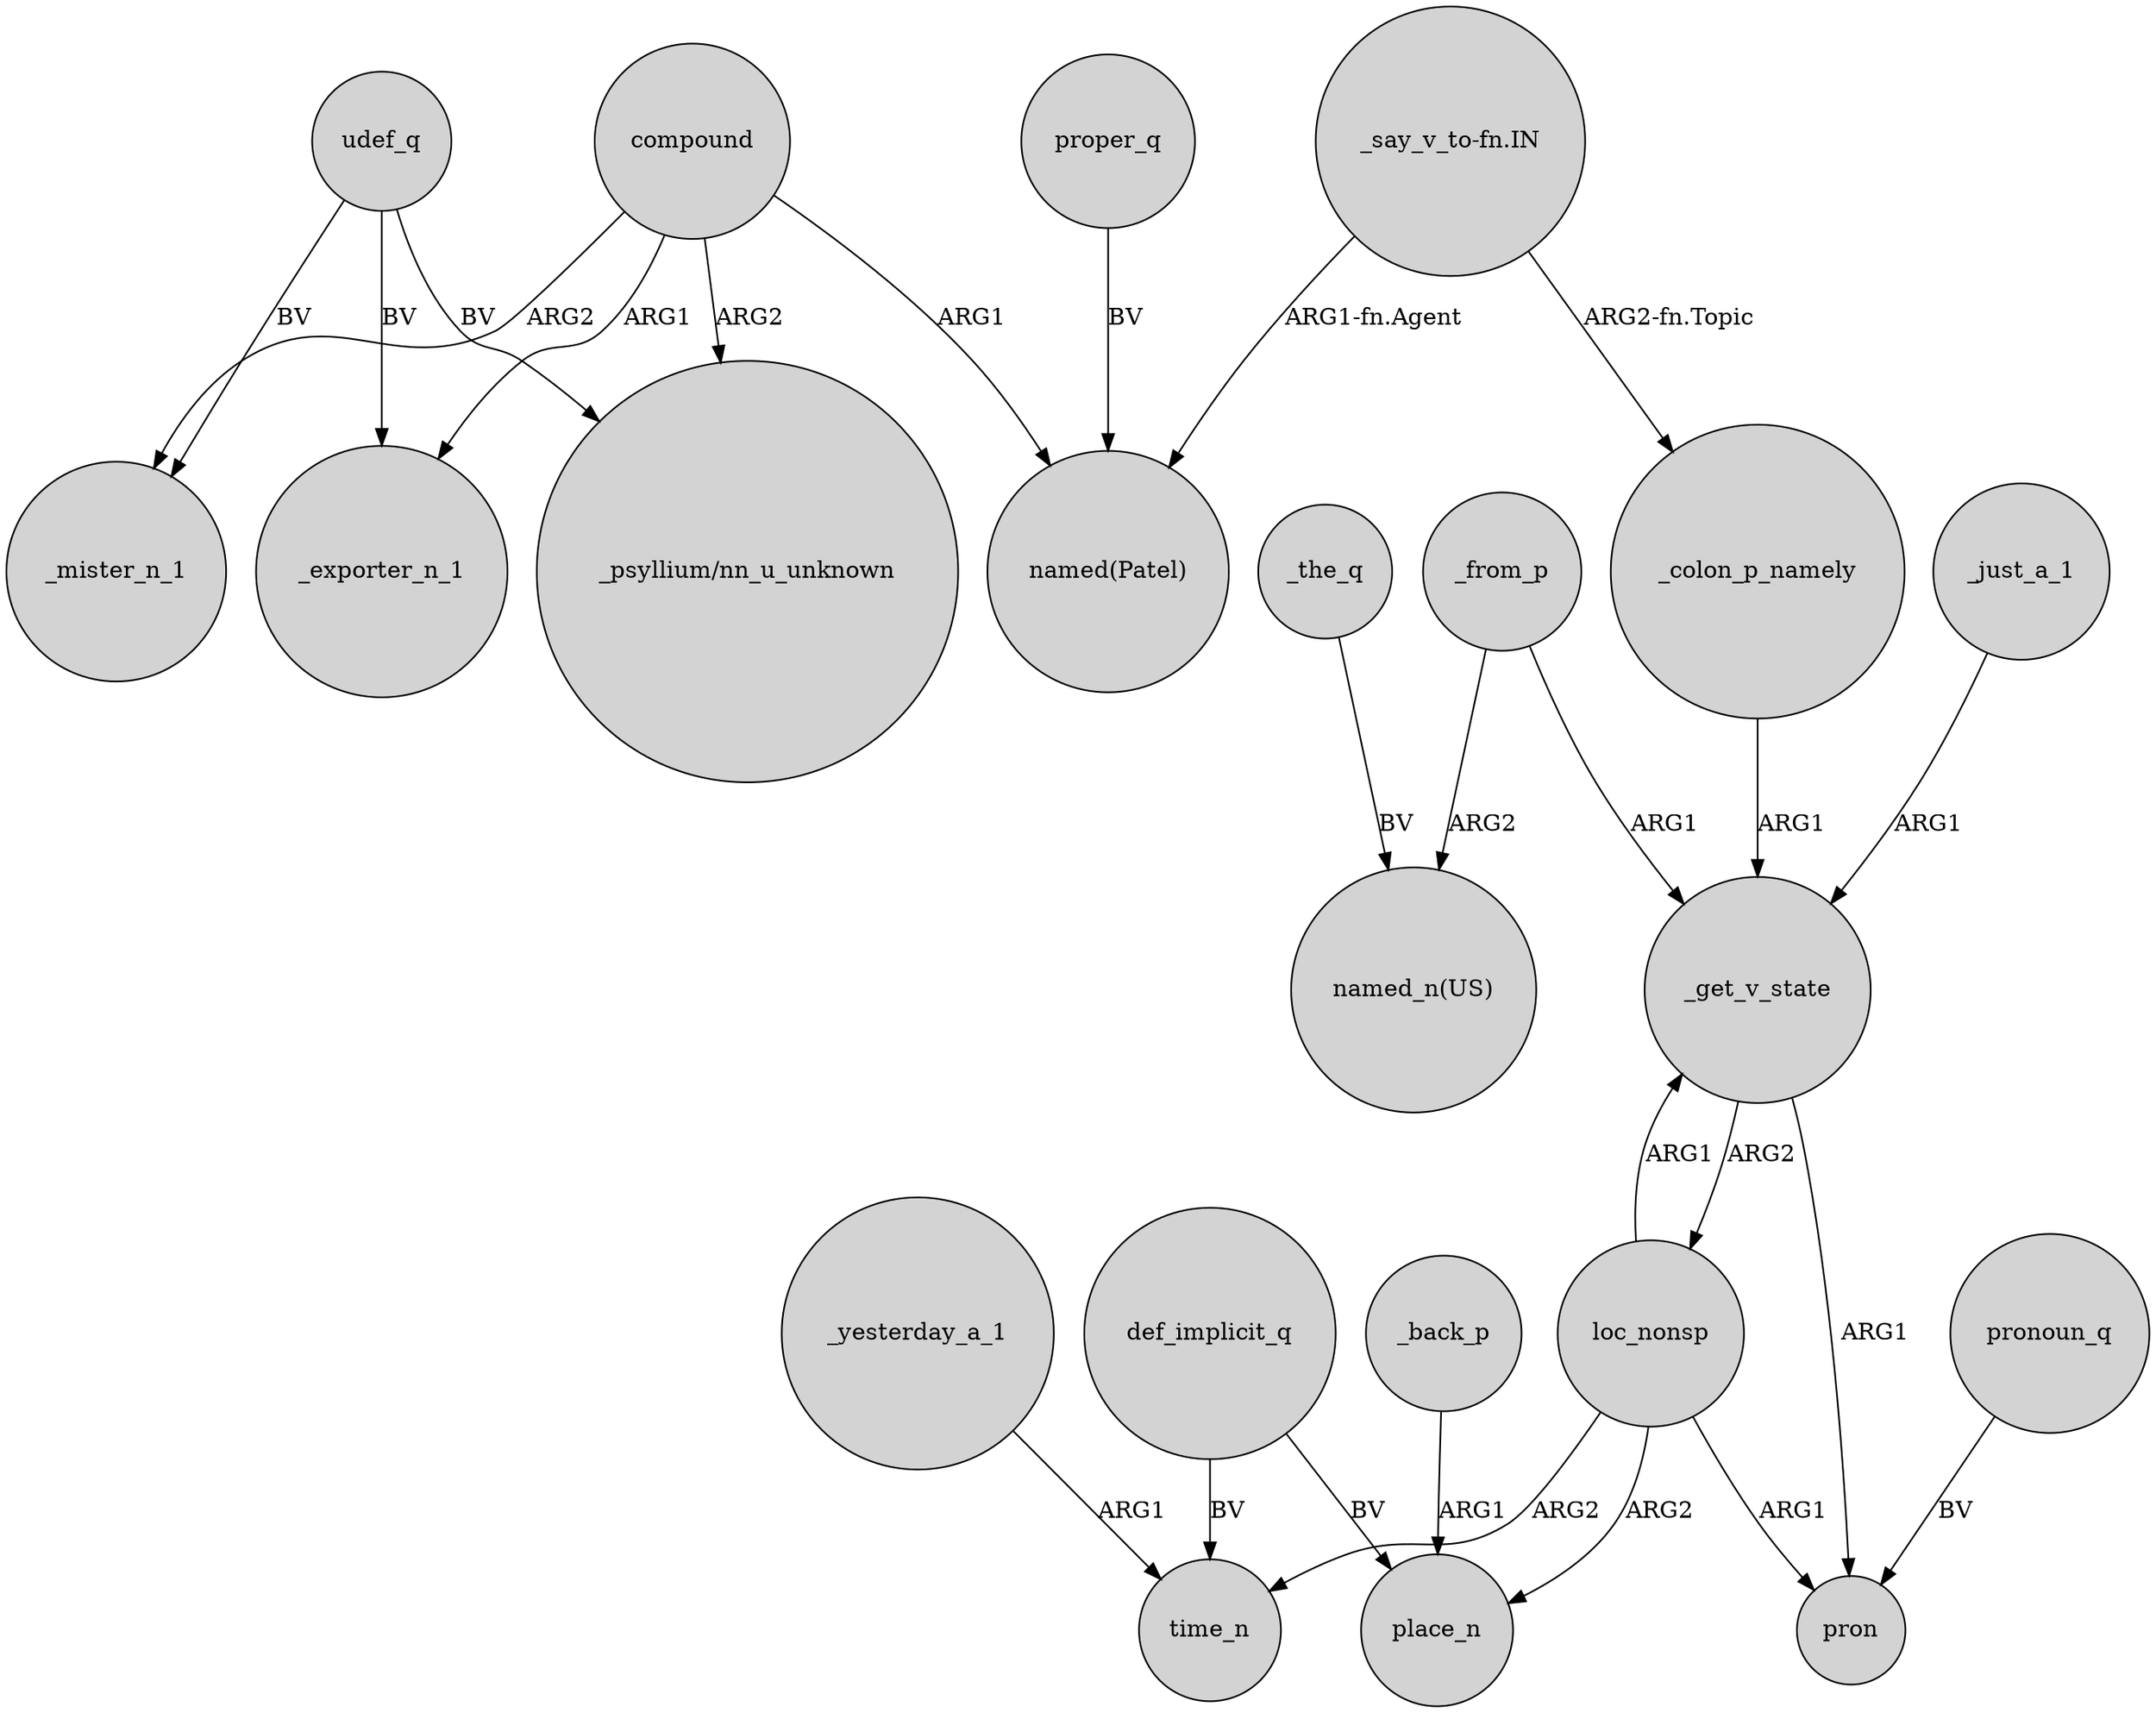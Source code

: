 digraph {
	node [shape=circle style=filled]
	udef_q -> "_psyllium/nn_u_unknown" [label=BV]
	_yesterday_a_1 -> time_n [label=ARG1]
	_get_v_state -> loc_nonsp [label=ARG2]
	loc_nonsp -> pron [label=ARG1]
	compound -> _mister_n_1 [label=ARG2]
	proper_q -> "named(Patel)" [label=BV]
	"_say_v_to-fn.IN" -> _colon_p_namely [label="ARG2-fn.Topic"]
	_from_p -> "named_n(US)" [label=ARG2]
	udef_q -> _mister_n_1 [label=BV]
	_just_a_1 -> _get_v_state [label=ARG1]
	def_implicit_q -> place_n [label=BV]
	loc_nonsp -> time_n [label=ARG2]
	_colon_p_namely -> _get_v_state [label=ARG1]
	_the_q -> "named_n(US)" [label=BV]
	pronoun_q -> pron [label=BV]
	loc_nonsp -> _get_v_state [label=ARG1]
	compound -> _exporter_n_1 [label=ARG1]
	"_say_v_to-fn.IN" -> "named(Patel)" [label="ARG1-fn.Agent"]
	_get_v_state -> pron [label=ARG1]
	loc_nonsp -> place_n [label=ARG2]
	_back_p -> place_n [label=ARG1]
	compound -> "named(Patel)" [label=ARG1]
	_from_p -> _get_v_state [label=ARG1]
	def_implicit_q -> time_n [label=BV]
	udef_q -> _exporter_n_1 [label=BV]
	compound -> "_psyllium/nn_u_unknown" [label=ARG2]
}
